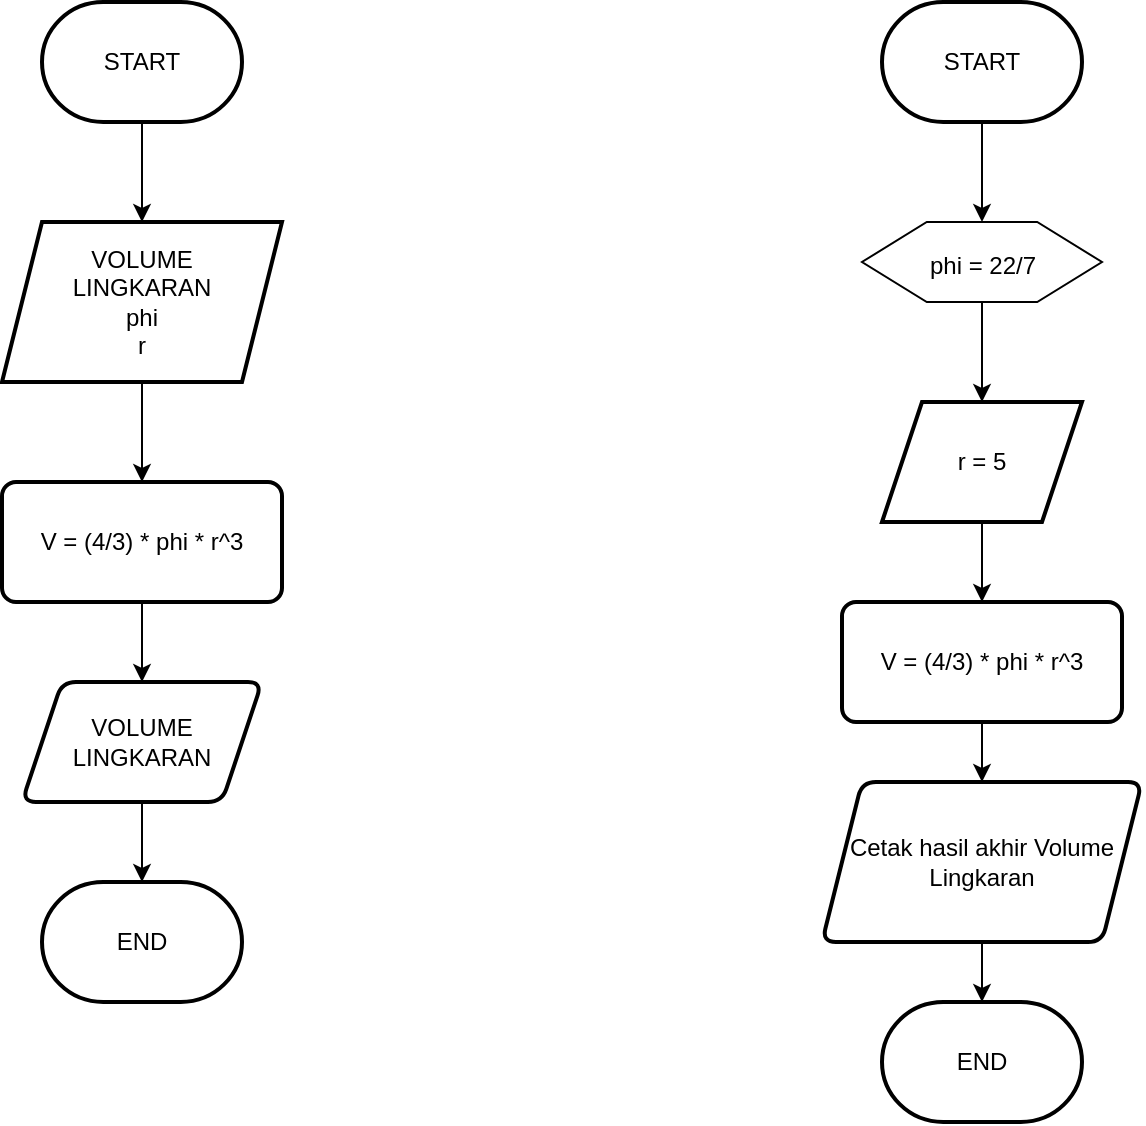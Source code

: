 <mxfile version="22.1.7" type="github">
  <diagram name="Halaman-1" id="KOy_Ci9huCZcaGlgWq4v">
    <mxGraphModel dx="926" dy="469" grid="1" gridSize="10" guides="1" tooltips="1" connect="1" arrows="1" fold="1" page="1" pageScale="1" pageWidth="827" pageHeight="1169" math="0" shadow="0">
      <root>
        <mxCell id="0" />
        <mxCell id="1" parent="0" />
        <mxCell id="tXMpjYF7gjh7UblVH9AT-4" value="" style="edgeStyle=orthogonalEdgeStyle;rounded=0;orthogonalLoop=1;jettySize=auto;html=1;" edge="1" parent="1" source="tXMpjYF7gjh7UblVH9AT-2" target="tXMpjYF7gjh7UblVH9AT-3">
          <mxGeometry relative="1" as="geometry" />
        </mxCell>
        <mxCell id="tXMpjYF7gjh7UblVH9AT-2" value="START" style="strokeWidth=2;html=1;shape=mxgraph.flowchart.terminator;whiteSpace=wrap;" vertex="1" parent="1">
          <mxGeometry x="130" y="90" width="100" height="60" as="geometry" />
        </mxCell>
        <mxCell id="tXMpjYF7gjh7UblVH9AT-6" value="" style="edgeStyle=orthogonalEdgeStyle;rounded=0;orthogonalLoop=1;jettySize=auto;html=1;" edge="1" parent="1" source="tXMpjYF7gjh7UblVH9AT-3" target="tXMpjYF7gjh7UblVH9AT-5">
          <mxGeometry relative="1" as="geometry" />
        </mxCell>
        <mxCell id="tXMpjYF7gjh7UblVH9AT-3" value="VOLUME&lt;br&gt;LINGKARAN&lt;br&gt;phi&lt;br&gt;r" style="shape=parallelogram;perimeter=parallelogramPerimeter;whiteSpace=wrap;html=1;fixedSize=1;strokeWidth=2;" vertex="1" parent="1">
          <mxGeometry x="110" y="200" width="140" height="80" as="geometry" />
        </mxCell>
        <mxCell id="tXMpjYF7gjh7UblVH9AT-8" value="" style="edgeStyle=orthogonalEdgeStyle;rounded=0;orthogonalLoop=1;jettySize=auto;html=1;" edge="1" parent="1" source="tXMpjYF7gjh7UblVH9AT-5" target="tXMpjYF7gjh7UblVH9AT-7">
          <mxGeometry relative="1" as="geometry" />
        </mxCell>
        <mxCell id="tXMpjYF7gjh7UblVH9AT-5" value="V = (4/3) * phi * r^3" style="rounded=1;whiteSpace=wrap;html=1;absoluteArcSize=1;arcSize=14;strokeWidth=2;" vertex="1" parent="1">
          <mxGeometry x="110" y="330" width="140" height="60" as="geometry" />
        </mxCell>
        <mxCell id="tXMpjYF7gjh7UblVH9AT-10" value="" style="edgeStyle=orthogonalEdgeStyle;rounded=0;orthogonalLoop=1;jettySize=auto;html=1;" edge="1" parent="1" source="tXMpjYF7gjh7UblVH9AT-7" target="tXMpjYF7gjh7UblVH9AT-9">
          <mxGeometry relative="1" as="geometry" />
        </mxCell>
        <mxCell id="tXMpjYF7gjh7UblVH9AT-7" value="VOLUME LINGKARAN" style="shape=parallelogram;perimeter=parallelogramPerimeter;whiteSpace=wrap;html=1;fixedSize=1;rounded=1;arcSize=14;strokeWidth=2;" vertex="1" parent="1">
          <mxGeometry x="120" y="430" width="120" height="60" as="geometry" />
        </mxCell>
        <mxCell id="tXMpjYF7gjh7UblVH9AT-9" value="END" style="strokeWidth=2;html=1;shape=mxgraph.flowchart.terminator;whiteSpace=wrap;" vertex="1" parent="1">
          <mxGeometry x="130" y="530" width="100" height="60" as="geometry" />
        </mxCell>
        <mxCell id="tXMpjYF7gjh7UblVH9AT-23" value="" style="edgeStyle=orthogonalEdgeStyle;rounded=0;orthogonalLoop=1;jettySize=auto;html=1;" edge="1" parent="1" source="tXMpjYF7gjh7UblVH9AT-12" target="tXMpjYF7gjh7UblVH9AT-22">
          <mxGeometry relative="1" as="geometry" />
        </mxCell>
        <mxCell id="tXMpjYF7gjh7UblVH9AT-12" value="START" style="strokeWidth=2;html=1;shape=mxgraph.flowchart.terminator;whiteSpace=wrap;" vertex="1" parent="1">
          <mxGeometry x="550" y="90" width="100" height="60" as="geometry" />
        </mxCell>
        <mxCell id="tXMpjYF7gjh7UblVH9AT-13" value="" style="edgeStyle=orthogonalEdgeStyle;rounded=0;orthogonalLoop=1;jettySize=auto;html=1;" edge="1" parent="1" source="tXMpjYF7gjh7UblVH9AT-14" target="tXMpjYF7gjh7UblVH9AT-16">
          <mxGeometry relative="1" as="geometry" />
        </mxCell>
        <mxCell id="tXMpjYF7gjh7UblVH9AT-14" value="r = 5" style="shape=parallelogram;perimeter=parallelogramPerimeter;whiteSpace=wrap;html=1;fixedSize=1;strokeWidth=2;" vertex="1" parent="1">
          <mxGeometry x="550" y="290" width="100" height="60" as="geometry" />
        </mxCell>
        <mxCell id="tXMpjYF7gjh7UblVH9AT-15" value="" style="edgeStyle=orthogonalEdgeStyle;rounded=0;orthogonalLoop=1;jettySize=auto;html=1;" edge="1" parent="1" source="tXMpjYF7gjh7UblVH9AT-16" target="tXMpjYF7gjh7UblVH9AT-18">
          <mxGeometry relative="1" as="geometry" />
        </mxCell>
        <mxCell id="tXMpjYF7gjh7UblVH9AT-16" value="V = (4/3) * phi * r^3" style="rounded=1;whiteSpace=wrap;html=1;absoluteArcSize=1;arcSize=14;strokeWidth=2;" vertex="1" parent="1">
          <mxGeometry x="530" y="390" width="140" height="60" as="geometry" />
        </mxCell>
        <mxCell id="tXMpjYF7gjh7UblVH9AT-17" value="" style="edgeStyle=orthogonalEdgeStyle;rounded=0;orthogonalLoop=1;jettySize=auto;html=1;" edge="1" parent="1" source="tXMpjYF7gjh7UblVH9AT-18" target="tXMpjYF7gjh7UblVH9AT-19">
          <mxGeometry relative="1" as="geometry" />
        </mxCell>
        <mxCell id="tXMpjYF7gjh7UblVH9AT-18" value="Cetak hasil akhir Volume Lingkaran" style="shape=parallelogram;perimeter=parallelogramPerimeter;whiteSpace=wrap;html=1;fixedSize=1;rounded=1;arcSize=14;strokeWidth=2;" vertex="1" parent="1">
          <mxGeometry x="520" y="480" width="160" height="80" as="geometry" />
        </mxCell>
        <mxCell id="tXMpjYF7gjh7UblVH9AT-19" value="END" style="strokeWidth=2;html=1;shape=mxgraph.flowchart.terminator;whiteSpace=wrap;" vertex="1" parent="1">
          <mxGeometry x="550" y="590" width="100" height="60" as="geometry" />
        </mxCell>
        <mxCell id="tXMpjYF7gjh7UblVH9AT-24" value="" style="edgeStyle=orthogonalEdgeStyle;rounded=0;orthogonalLoop=1;jettySize=auto;html=1;" edge="1" parent="1" source="tXMpjYF7gjh7UblVH9AT-22" target="tXMpjYF7gjh7UblVH9AT-14">
          <mxGeometry relative="1" as="geometry" />
        </mxCell>
        <mxCell id="tXMpjYF7gjh7UblVH9AT-22" value="phi = 22/7" style="verticalLabelPosition=bottom;verticalAlign=top;html=1;shape=hexagon;perimeter=hexagonPerimeter2;arcSize=6;size=0.27;horizontal=1;align=center;spacing=-30;" vertex="1" parent="1">
          <mxGeometry x="540" y="200" width="120" height="40" as="geometry" />
        </mxCell>
      </root>
    </mxGraphModel>
  </diagram>
</mxfile>

